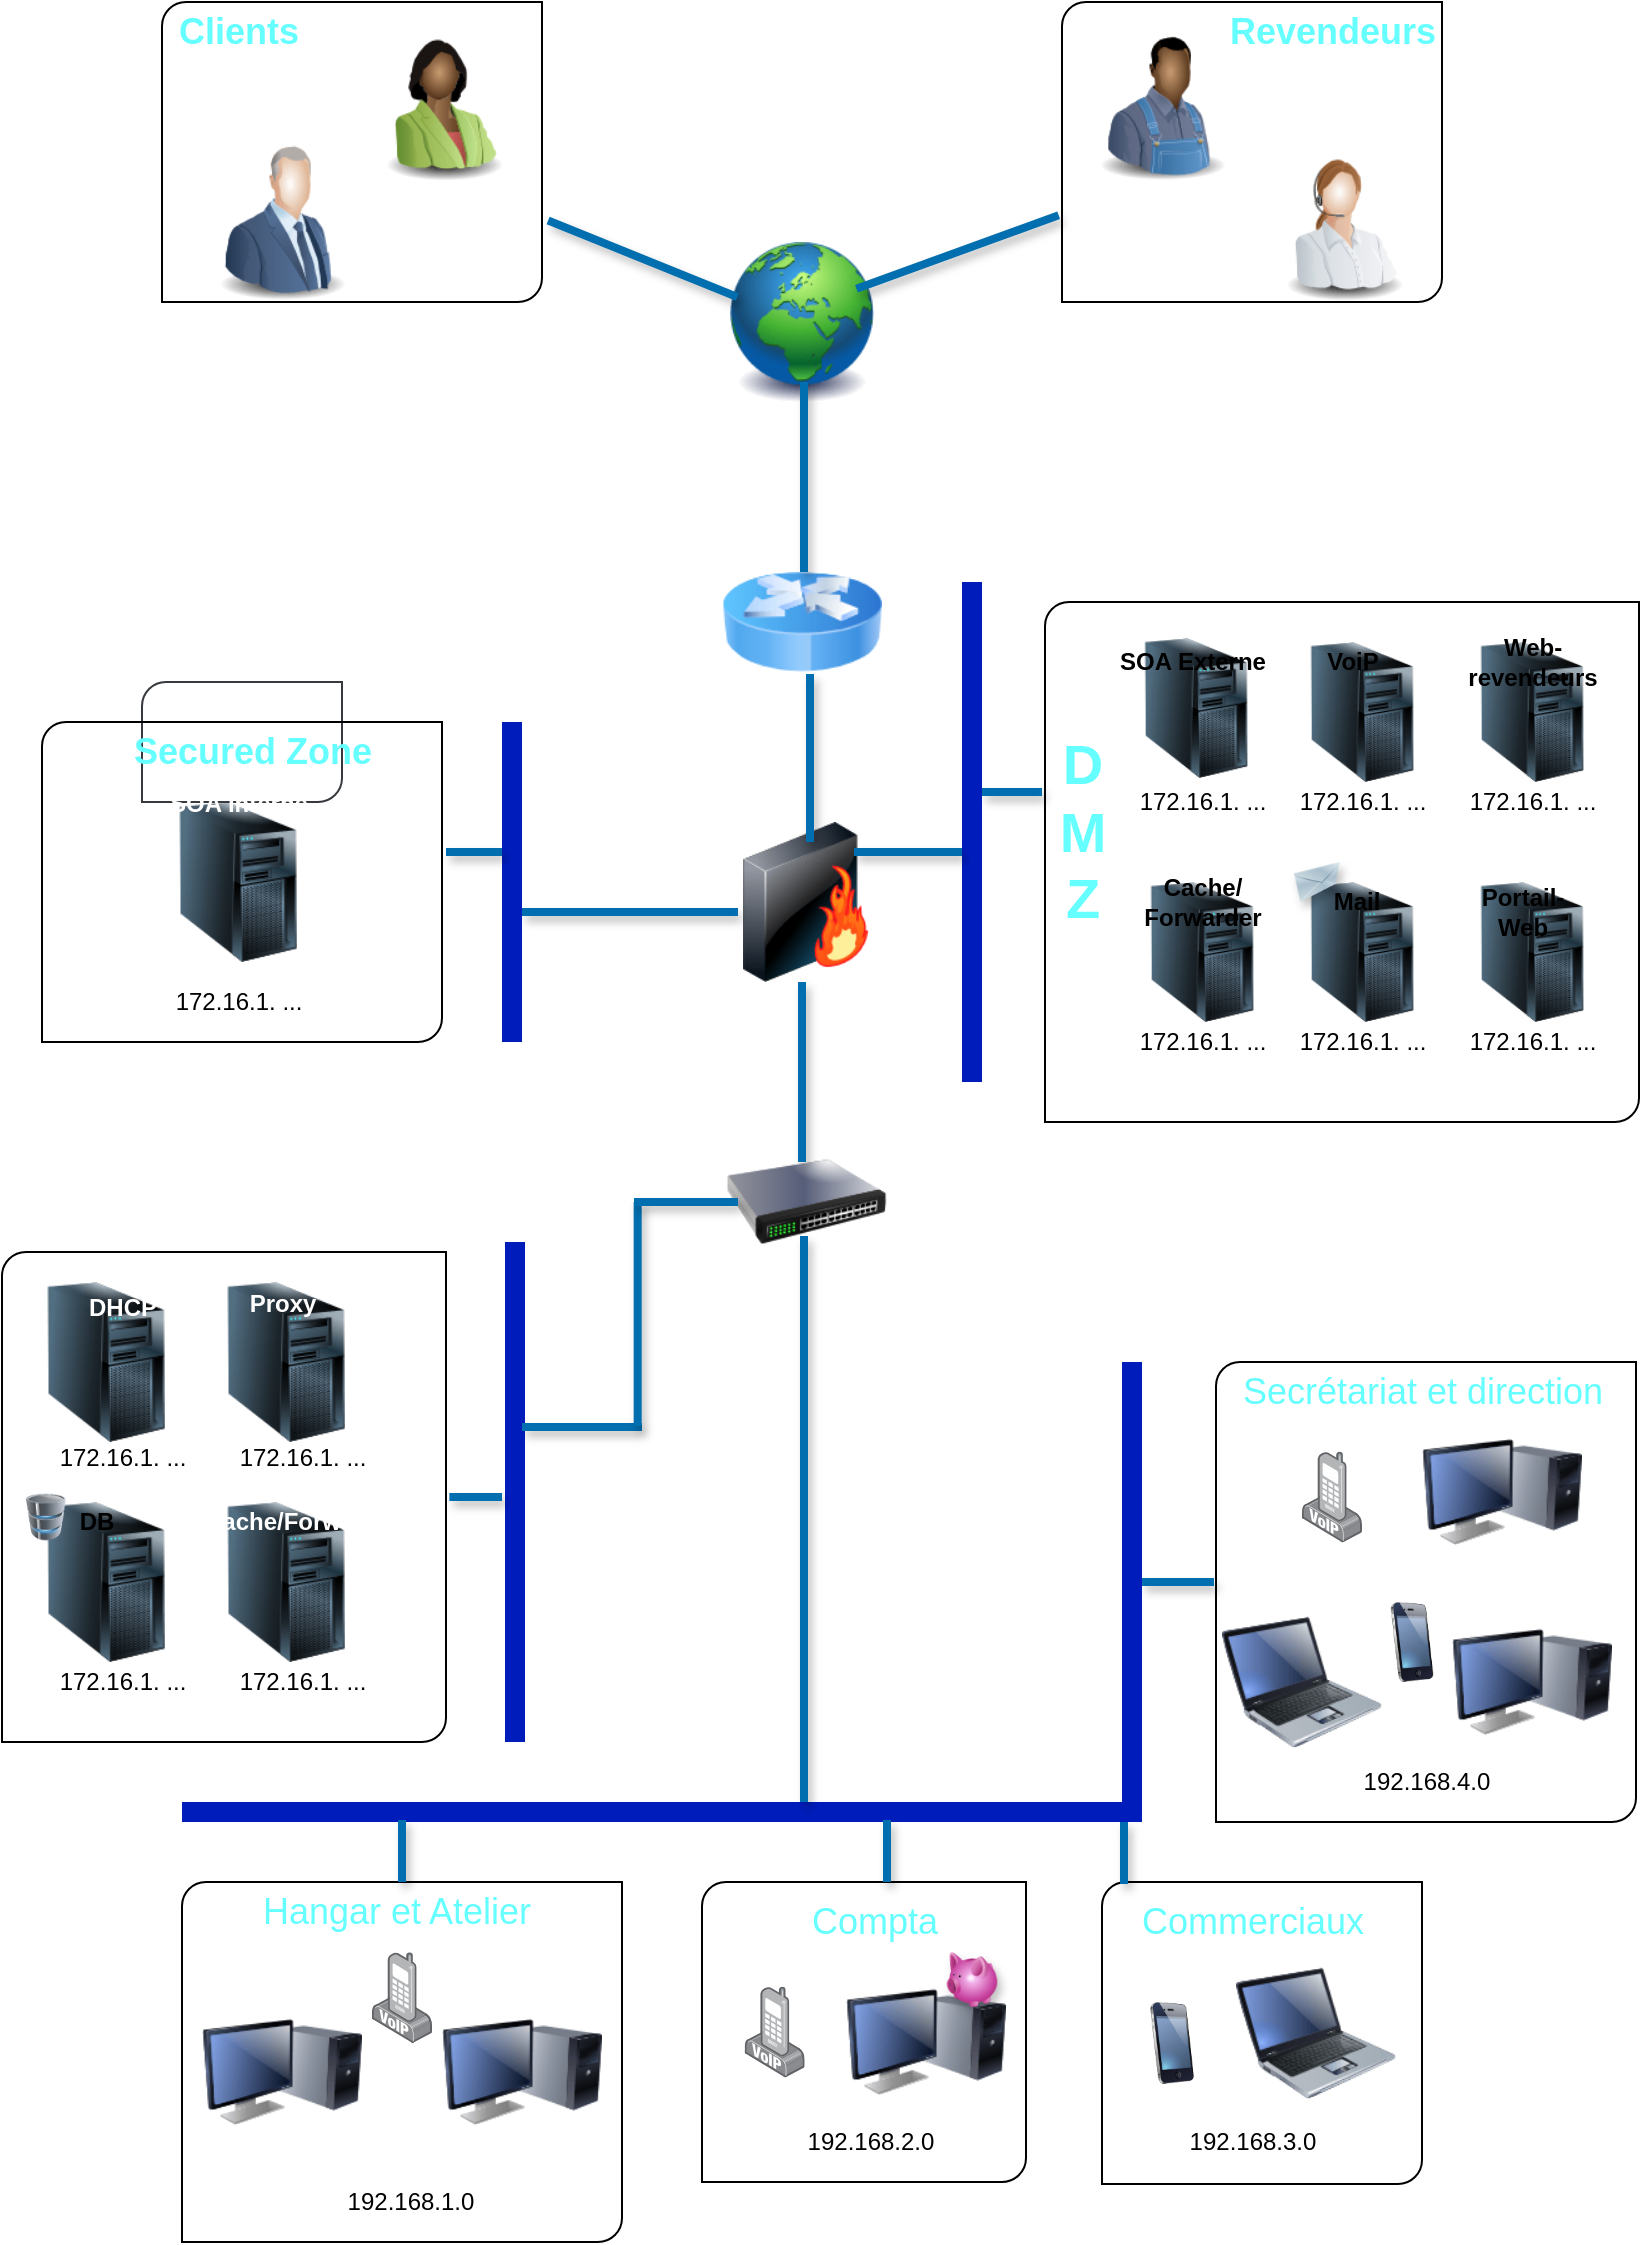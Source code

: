 <mxfile>
    <diagram id="BTGCz34x97Jdm9kKE40l" name="Page-1">
        <mxGraphModel dx="1138" dy="762" grid="1" gridSize="10" guides="1" tooltips="1" connect="1" arrows="1" fold="1" page="1" pageScale="1" pageWidth="827" pageHeight="1169" background="none" math="0" shadow="0">
            <root>
                <mxCell id="0"/>
                <mxCell id="1" parent="0"/>
                <mxCell id="4" value="" style="image;html=1;image=img/lib/clip_art/computers/Server_Tower_128x128.png;rounded=0;" parent="1" vertex="1">
                    <mxGeometry x="78" y="410" width="80" height="80" as="geometry"/>
                </mxCell>
                <mxCell id="5" value="" style="image;html=1;image=img/lib/clip_art/computers/Server_Tower_128x128.png;rounded=0;" parent="1" vertex="1">
                    <mxGeometry x="12" y="760" width="80" height="80" as="geometry"/>
                </mxCell>
                <mxCell id="13" value="" style="image;html=1;image=img/lib/clip_art/general/Earth_globe_128x128.png;rounded=0;" parent="1" vertex="1">
                    <mxGeometry x="360" y="130" width="80" height="80" as="geometry"/>
                </mxCell>
                <mxCell id="14" value="" style="image;html=1;image=img/lib/clip_art/networking/Router_Icon_128x128.png;rounded=0;" parent="1" vertex="1">
                    <mxGeometry x="360" y="280" width="80" height="80" as="geometry"/>
                </mxCell>
                <mxCell id="19" value="" style="image;html=1;image=img/lib/clip_art/networking/Firewall-page1_128x128.png;rounded=0;" parent="1" vertex="1">
                    <mxGeometry x="360" y="420" width="84" height="80" as="geometry"/>
                </mxCell>
                <mxCell id="20" value="" style="image;html=1;image=img/lib/clip_art/networking/Switch_128x128.png;rounded=0;" parent="1" vertex="1">
                    <mxGeometry x="362.13" y="570" width="80" height="80" as="geometry"/>
                </mxCell>
                <mxCell id="43" value="" style="image;html=1;image=img/lib/clip_art/computers/Server_Tower_128x128.png;rounded=0;" parent="1" vertex="1">
                    <mxGeometry x="12" y="650" width="80" height="80" as="geometry"/>
                </mxCell>
                <mxCell id="46" value="" style="verticalLabelPosition=bottom;verticalAlign=top;html=1;shape=mxgraph.basic.diag_round_rect;dx=6;textOpacity=0;rounded=0;" parent="1" vertex="1">
                    <mxGeometry x="80" y="10" width="190" height="150" as="geometry"/>
                </mxCell>
                <mxCell id="48" value="" style="image;html=1;image=img/lib/clip_art/people/Suit_Woman_Green_Black_128x128.png;rounded=0;" parent="1" vertex="1">
                    <mxGeometry x="180" y="20" width="80" height="80" as="geometry"/>
                </mxCell>
                <mxCell id="49" value="" style="image;html=1;image=img/lib/clip_art/people/Suit_Man_Blue_128x128.png;rounded=0;" parent="1" vertex="1">
                    <mxGeometry x="100" y="80" width="80" height="80" as="geometry"/>
                </mxCell>
                <mxCell id="51" value="" style="verticalLabelPosition=bottom;verticalAlign=top;html=1;shape=mxgraph.basic.diag_round_rect;dx=6;textOpacity=0;rounded=0;" parent="1" vertex="1">
                    <mxGeometry x="530" y="10" width="190" height="150" as="geometry"/>
                </mxCell>
                <mxCell id="52" value="" style="image;html=1;image=img/lib/clip_art/people/Farmer_Man_Black_128x128.png;rounded=0;" parent="1" vertex="1">
                    <mxGeometry x="540" y="20" width="80" height="80" as="geometry"/>
                </mxCell>
                <mxCell id="53" value="" style="image;html=1;image=img/lib/clip_art/people/Telesales_Woman_128x128.png;rounded=0;" parent="1" vertex="1">
                    <mxGeometry x="630" y="80" width="80" height="80" as="geometry"/>
                </mxCell>
                <mxCell id="54" value="" style="verticalLabelPosition=bottom;verticalAlign=top;html=1;shape=mxgraph.basic.diag_round_rect;dx=6;fillColor=none;strokeColor=#36393d;rounded=0;" parent="1" vertex="1">
                    <mxGeometry x="70" y="350" width="100" height="60" as="geometry"/>
                </mxCell>
                <mxCell id="55" value="" style="verticalLabelPosition=bottom;verticalAlign=top;html=1;shape=mxgraph.basic.diag_round_rect;dx=6;fillColor=none;rounded=0;" parent="1" vertex="1">
                    <mxGeometry x="20" y="370" width="200" height="160" as="geometry"/>
                </mxCell>
                <mxCell id="56" value="Secured Zone" style="text;html=1;align=center;verticalAlign=middle;resizable=0;points=[];autosize=1;strokeColor=none;fillColor=none;fontStyle=1;fontSize=18;fontColor=#66FFFF;rounded=0;" parent="1" vertex="1">
                    <mxGeometry x="60" y="370" width="130" height="30" as="geometry"/>
                </mxCell>
                <mxCell id="57" value="" style="verticalLabelPosition=bottom;verticalAlign=top;html=1;shape=mxgraph.basic.diag_round_rect;dx=6;fillColor=none;rounded=0;" parent="1" vertex="1">
                    <mxGeometry x="521.5" y="310" width="297" height="260" as="geometry"/>
                </mxCell>
                <mxCell id="58" value="D&lt;br style=&quot;font-size: 28px;&quot;&gt;M&lt;br style=&quot;font-size: 28px;&quot;&gt;Z" style="text;html=1;align=center;verticalAlign=middle;resizable=0;points=[];autosize=1;strokeColor=none;fillColor=none;shadow=0;fontSize=28;fontStyle=1;fontColor=#66FFFF;rounded=0;" parent="1" vertex="1">
                    <mxGeometry x="520" y="370" width="40" height="110" as="geometry"/>
                </mxCell>
                <mxCell id="60" value="" style="verticalLabelPosition=bottom;verticalAlign=top;html=1;shape=mxgraph.basic.diag_round_rect;dx=6;shadow=0;fontSize=28;fillColor=none;rounded=0;" parent="1" vertex="1">
                    <mxGeometry y="635" width="222" height="245" as="geometry"/>
                </mxCell>
                <mxCell id="61" value="Clients" style="text;html=1;align=center;verticalAlign=middle;resizable=0;points=[];autosize=1;strokeColor=none;fillColor=none;fontSize=18;fontColor=#66FFFF;fontStyle=1;rounded=0;" parent="1" vertex="1">
                    <mxGeometry x="78" y="10" width="80" height="30" as="geometry"/>
                </mxCell>
                <mxCell id="62" value="Revendeurs" style="text;html=1;align=center;verticalAlign=middle;resizable=0;points=[];autosize=1;strokeColor=none;fillColor=none;fontSize=18;fontColor=#66FFFF;fontStyle=1;rounded=0;" parent="1" vertex="1">
                    <mxGeometry x="605" y="10" width="120" height="30" as="geometry"/>
                </mxCell>
                <mxCell id="65" value="" style="image;html=1;image=img/lib/clip_art/computers/Server_Tower_128x128.png;shadow=0;fontSize=18;fontColor=#66FFFF;fillColor=none;rounded=0;" parent="1" vertex="1">
                    <mxGeometry x="102" y="760" width="80" height="80" as="geometry"/>
                </mxCell>
                <mxCell id="66" value="" style="image;html=1;image=img/lib/clip_art/computers/Server_Tower_128x128.png;shadow=0;fontSize=18;fontColor=#66FFFF;fillColor=none;rounded=0;" parent="1" vertex="1">
                    <mxGeometry x="102" y="650" width="80" height="80" as="geometry"/>
                </mxCell>
                <mxCell id="71" value="" style="verticalLabelPosition=bottom;verticalAlign=top;html=1;shape=mxgraph.basic.diag_round_rect;dx=6;shadow=0;fontSize=18;fontColor=#66FFFF;fillColor=none;rounded=0;" parent="1" vertex="1">
                    <mxGeometry x="607" y="690" width="210" height="230" as="geometry"/>
                </mxCell>
                <mxCell id="72" value="" style="image;html=1;image=img/lib/clip_art/computers/Monitor_Tower_128x128.png;rounded=0;" parent="1" vertex="1">
                    <mxGeometry x="710" y="715" width="80" height="80" as="geometry"/>
                </mxCell>
                <mxCell id="73" value="" style="image;html=1;image=img/lib/clip_art/computers/Monitor_Tower_128x128.png;rounded=0;" parent="1" vertex="1">
                    <mxGeometry x="725" y="810" width="80" height="80" as="geometry"/>
                </mxCell>
                <mxCell id="74" value="Secrétariat et direction" style="text;html=1;align=center;verticalAlign=middle;resizable=0;points=[];autosize=1;strokeColor=none;fillColor=none;fontSize=18;fontColor=#66FFFF;rounded=0;" parent="1" vertex="1">
                    <mxGeometry x="610" y="690" width="200" height="30" as="geometry"/>
                </mxCell>
                <mxCell id="77" value="Commerciaux" style="text;html=1;align=center;verticalAlign=middle;resizable=0;points=[];autosize=1;strokeColor=none;fillColor=none;fontSize=18;fontColor=#66FFFF;rounded=0;" parent="1" vertex="1">
                    <mxGeometry x="560" y="955" width="130" height="30" as="geometry"/>
                </mxCell>
                <mxCell id="78" value="" style="verticalLabelPosition=bottom;verticalAlign=top;html=1;shape=mxgraph.basic.diag_round_rect;dx=6;shadow=0;fontSize=18;fontColor=#66FFFF;fillColor=none;rounded=0;" parent="1" vertex="1">
                    <mxGeometry x="90" y="950" width="220" height="180" as="geometry"/>
                </mxCell>
                <mxCell id="79" value="" style="image;html=1;image=img/lib/clip_art/computers/Monitor_Tower_128x128.png;rounded=0;" parent="1" vertex="1">
                    <mxGeometry x="220" y="1005" width="80" height="80" as="geometry"/>
                </mxCell>
                <mxCell id="80" value="" style="image;html=1;image=img/lib/clip_art/computers/Monitor_Tower_128x128.png;rounded=0;" parent="1" vertex="1">
                    <mxGeometry x="100" y="1005" width="80" height="80" as="geometry"/>
                </mxCell>
                <mxCell id="81" value="Hangar et Atelier" style="text;html=1;align=center;verticalAlign=middle;resizable=0;points=[];autosize=1;strokeColor=none;fillColor=none;fontSize=18;fontColor=#66FFFF;rounded=0;" parent="1" vertex="1">
                    <mxGeometry x="122" y="950" width="150" height="30" as="geometry"/>
                </mxCell>
                <mxCell id="82" value="" style="verticalLabelPosition=bottom;verticalAlign=top;html=1;shape=mxgraph.basic.diag_round_rect;dx=6;shadow=0;fontSize=18;fontColor=#66FFFF;fillColor=none;rounded=0;" parent="1" vertex="1">
                    <mxGeometry x="350" y="950" width="162" height="150" as="geometry"/>
                </mxCell>
                <mxCell id="83" value="" style="image;html=1;image=img/lib/clip_art/computers/Monitor_Tower_128x128.png;rounded=0;" parent="1" vertex="1">
                    <mxGeometry x="422" y="990" width="80" height="80" as="geometry"/>
                </mxCell>
                <mxCell id="84" value="" style="verticalLabelPosition=bottom;verticalAlign=top;html=1;shape=mxgraph.basic.diag_round_rect;dx=6;shadow=0;fontSize=18;fontColor=#66FFFF;fillColor=none;rounded=0;" parent="1" vertex="1">
                    <mxGeometry x="550" y="950" width="160" height="151" as="geometry"/>
                </mxCell>
                <mxCell id="86" value="" style="image;html=1;image=img/lib/clip_art/telecommunication/iPhone_128x128.png;rounded=0;" parent="1" vertex="1">
                    <mxGeometry x="570" y="1010" width="30" height="41" as="geometry"/>
                </mxCell>
                <mxCell id="87" value="" style="image;html=1;image=img/lib/clip_art/computers/Laptop_128x128.png;shadow=0;fontSize=18;fontColor=#66FFFF;fillColor=none;rounded=0;" parent="1" vertex="1">
                    <mxGeometry x="617" y="985" width="80" height="81" as="geometry"/>
                </mxCell>
                <mxCell id="88" value="Compta" style="text;html=1;align=center;verticalAlign=middle;resizable=0;points=[];autosize=1;strokeColor=none;fillColor=none;fontSize=18;fontColor=#66FFFF;rounded=0;" parent="1" vertex="1">
                    <mxGeometry x="396" y="955" width="80" height="30" as="geometry"/>
                </mxCell>
                <mxCell id="90" value="" style="image;html=1;image=img/lib/clip_art/telecommunication/iPhone_128x128.png;rounded=0;" parent="1" vertex="1">
                    <mxGeometry x="690" y="810" width="30" height="40" as="geometry"/>
                </mxCell>
                <mxCell id="91" value="" style="image;html=1;image=img/lib/clip_art/computers/Laptop_128x128.png;shadow=0;fontSize=18;fontColor=#66FFFF;fillColor=none;rounded=0;" parent="1" vertex="1">
                    <mxGeometry x="610" y="810" width="80" height="80" as="geometry"/>
                </mxCell>
                <mxCell id="116" value="" style="line;strokeWidth=10;direction=south;html=1;shadow=0;fontSize=18;fontColor=#ffffff;fillColor=#0050ef;strokeColor=#001DBC;" parent="1" vertex="1">
                    <mxGeometry x="252" y="630" width="9" height="250" as="geometry"/>
                </mxCell>
                <mxCell id="119" value="" style="line;strokeWidth=10;direction=south;html=1;shadow=0;fontSize=18;fontColor=#ffffff;fillColor=#0050ef;strokeColor=#001DBC;" parent="1" vertex="1">
                    <mxGeometry x="480" y="300" width="10" height="250" as="geometry"/>
                </mxCell>
                <mxCell id="120" value="" style="line;strokeWidth=10;direction=south;html=1;shadow=0;fontSize=18;fontColor=#ffffff;fillColor=#0050ef;strokeColor=#001DBC;" parent="1" vertex="1">
                    <mxGeometry x="560" y="690" width="10" height="220" as="geometry"/>
                </mxCell>
                <mxCell id="121" value="" style="line;strokeWidth=10;direction=west;html=1;shadow=0;fontSize=18;fontColor=#ffffff;fillColor=#0050ef;strokeColor=#001DBC;" parent="1" vertex="1">
                    <mxGeometry x="90" y="910" width="480" height="10" as="geometry"/>
                </mxCell>
                <mxCell id="122" value="" style="line;strokeWidth=10;direction=south;html=1;shadow=0;fontSize=18;fontColor=#ffffff;fillColor=#0050ef;strokeColor=#001DBC;" parent="1" vertex="1">
                    <mxGeometry x="250" y="370" width="10" height="160" as="geometry"/>
                </mxCell>
                <mxCell id="140" value="" style="line;strokeWidth=4;direction=south;html=1;perimeter=backbonePerimeter;points=[];outlineConnect=0;shadow=1;fontSize=18;fontColor=#ffffff;fillColor=#1ba1e2;sketch=0;strokeColor=#006EAF;" parent="1" vertex="1">
                    <mxGeometry x="396" y="200" width="10" height="95" as="geometry"/>
                </mxCell>
                <mxCell id="141" value="" style="line;strokeWidth=4;html=1;perimeter=backbonePerimeter;points=[];outlineConnect=0;shadow=1;sketch=0;fontSize=18;fontColor=#ffffff;fillColor=#1ba1e2;rotation=22;strokeColor=#006EAF;" parent="1" vertex="1">
                    <mxGeometry x="269.34" y="133.37" width="102" height="10" as="geometry"/>
                </mxCell>
                <mxCell id="144" value="" style="line;strokeWidth=4;html=1;perimeter=backbonePerimeter;points=[];outlineConnect=0;shadow=1;sketch=0;fontSize=18;fontColor=#ffffff;fillColor=#1ba1e2;strokeColor=#006EAF;" parent="1" vertex="1">
                    <mxGeometry x="260" y="460" width="108" height="10" as="geometry"/>
                </mxCell>
                <mxCell id="146" value="" style="line;strokeWidth=4;html=1;perimeter=backbonePerimeter;points=[];outlineConnect=0;shadow=1;sketch=0;fontSize=18;fontColor=#ffffff;fillColor=#1ba1e2;rotation=340;strokeColor=#006EAF;" parent="1" vertex="1">
                    <mxGeometry x="424" y="130" width="107.57" height="10" as="geometry"/>
                </mxCell>
                <mxCell id="147" value="" style="line;strokeWidth=4;html=1;perimeter=backbonePerimeter;points=[];outlineConnect=0;shadow=1;sketch=0;fontSize=18;fontColor=#ffffff;fillColor=#1ba1e2;strokeColor=#006EAF;" parent="1" vertex="1">
                    <mxGeometry x="490" y="400" width="30" height="10" as="geometry"/>
                </mxCell>
                <mxCell id="148" value="" style="line;strokeWidth=4;html=1;perimeter=backbonePerimeter;points=[];outlineConnect=0;shadow=1;sketch=0;fontSize=18;fontColor=#ffffff;fillColor=#1ba1e2;strokeColor=#006EAF;" parent="1" vertex="1">
                    <mxGeometry x="426" y="430" width="54" height="10" as="geometry"/>
                </mxCell>
                <mxCell id="149" value="" style="line;strokeWidth=4;html=1;perimeter=backbonePerimeter;points=[];outlineConnect=0;shadow=1;sketch=0;fontSize=18;fontColor=#ffffff;fillColor=#1ba1e2;strokeColor=#006EAF;direction=south;" parent="1" vertex="1">
                    <mxGeometry x="399" y="346" width="10" height="84" as="geometry"/>
                </mxCell>
                <mxCell id="150" value="" style="line;strokeWidth=4;html=1;perimeter=backbonePerimeter;points=[];outlineConnect=0;shadow=1;sketch=0;fontSize=18;fontColor=#ffffff;fillColor=#1ba1e2;strokeColor=#006EAF;direction=south;" parent="1" vertex="1">
                    <mxGeometry x="395" y="500" width="10" height="90" as="geometry"/>
                </mxCell>
                <mxCell id="152" value="" style="line;strokeWidth=4;html=1;perimeter=backbonePerimeter;points=[];outlineConnect=0;shadow=1;sketch=0;fontSize=18;fontColor=#ffffff;fillColor=#1ba1e2;strokeColor=#006EAF;" parent="1" vertex="1">
                    <mxGeometry x="260" y="717.5" width="60" height="10" as="geometry"/>
                </mxCell>
                <mxCell id="153" value="" style="line;strokeWidth=4;html=1;perimeter=backbonePerimeter;points=[];outlineConnect=0;shadow=1;sketch=0;fontSize=18;fontColor=#ffffff;fillColor=#1ba1e2;strokeColor=#006EAF;direction=south;" parent="1" vertex="1">
                    <mxGeometry x="305.84" y="610" width="24" height="112" as="geometry"/>
                </mxCell>
                <mxCell id="157" value="" style="line;strokeWidth=4;html=1;perimeter=backbonePerimeter;points=[];outlineConnect=0;shadow=1;sketch=0;fontSize=18;fontColor=#ffffff;fillColor=#1ba1e2;strokeColor=#006EAF;" parent="1" vertex="1">
                    <mxGeometry x="223.67" y="752.5" width="26.33" height="10" as="geometry"/>
                </mxCell>
                <mxCell id="159" value="" style="line;strokeWidth=4;html=1;perimeter=backbonePerimeter;points=[];outlineConnect=0;shadow=1;sketch=0;fontSize=18;fontColor=#ffffff;fillColor=#1ba1e2;strokeColor=#006EAF;" parent="1" vertex="1">
                    <mxGeometry x="222" y="430" width="28" height="10" as="geometry"/>
                </mxCell>
                <mxCell id="160" value="" style="line;strokeWidth=4;html=1;perimeter=backbonePerimeter;points=[];outlineConnect=0;shadow=1;sketch=0;fontSize=18;fontColor=#ffffff;fillColor=#1ba1e2;strokeColor=#006EAF;" parent="1" vertex="1">
                    <mxGeometry x="316" y="605" width="52" height="10" as="geometry"/>
                </mxCell>
                <mxCell id="163" value="" style="line;strokeWidth=4;direction=south;html=1;perimeter=backbonePerimeter;points=[];outlineConnect=0;shadow=1;fontSize=18;fontColor=#ffffff;fillColor=#1ba1e2;sketch=0;strokeColor=#006EAF;" parent="1" vertex="1">
                    <mxGeometry x="396" y="627" width="10" height="283" as="geometry"/>
                </mxCell>
                <mxCell id="165" value="" style="line;strokeWidth=4;html=1;perimeter=backbonePerimeter;points=[];outlineConnect=0;shadow=1;sketch=0;fontSize=18;fontColor=#ffffff;fillColor=#1ba1e2;strokeColor=#006EAF;" parent="1" vertex="1">
                    <mxGeometry x="570" y="795" width="36" height="10" as="geometry"/>
                </mxCell>
                <mxCell id="166" value="" style="line;strokeWidth=4;html=1;perimeter=backbonePerimeter;points=[];outlineConnect=0;shadow=1;sketch=0;fontSize=18;fontColor=#ffffff;fillColor=#1ba1e2;strokeColor=#006EAF;direction=south;" parent="1" vertex="1">
                    <mxGeometry x="440" y="919" width="5" height="31" as="geometry"/>
                </mxCell>
                <mxCell id="167" value="" style="line;strokeWidth=4;html=1;perimeter=backbonePerimeter;points=[];outlineConnect=0;shadow=1;sketch=0;fontSize=18;fontColor=#ffffff;fillColor=#1ba1e2;strokeColor=#006EAF;direction=south;" parent="1" vertex="1">
                    <mxGeometry x="557" y="920" width="8" height="31" as="geometry"/>
                </mxCell>
                <mxCell id="168" value="" style="line;strokeWidth=4;html=1;perimeter=backbonePerimeter;points=[];outlineConnect=0;shadow=1;sketch=0;fontSize=18;fontColor=#ffffff;fillColor=#1ba1e2;strokeColor=#006EAF;direction=south;" parent="1" vertex="1">
                    <mxGeometry x="197.5" y="919" width="5" height="31" as="geometry"/>
                </mxCell>
                <mxCell id="174" value="&lt;font color=&quot;#ffffff&quot; style=&quot;font-size: 12px&quot;&gt;&lt;b&gt;SOA Interne&lt;/b&gt;&lt;/font&gt;" style="text;html=1;align=center;verticalAlign=middle;resizable=0;points=[];autosize=1;strokeColor=none;fillColor=none;fontSize=14;fontColor=#CCFFFF;" parent="1" vertex="1">
                    <mxGeometry x="78" y="400" width="80" height="20" as="geometry"/>
                </mxCell>
                <mxCell id="175" value="&lt;font color=&quot;#ffffff&quot; style=&quot;font-size: 12px&quot;&gt;&lt;b&gt;DHCP&lt;/b&gt;&lt;/font&gt;" style="text;html=1;align=center;verticalAlign=middle;resizable=0;points=[];autosize=1;strokeColor=none;fillColor=none;fontSize=14;fontColor=#CCFFFF;" parent="1" vertex="1">
                    <mxGeometry x="35" y="652" width="50" height="20" as="geometry"/>
                </mxCell>
                <mxCell id="176" value="&lt;font color=&quot;#ffffff&quot; size=&quot;1&quot;&gt;&lt;b style=&quot;font-size: 12px&quot;&gt;Proxy&lt;/b&gt;&lt;/font&gt;" style="text;html=1;align=center;verticalAlign=middle;resizable=0;points=[];autosize=1;strokeColor=none;fillColor=none;fontSize=14;fontColor=#CCFFFF;" parent="1" vertex="1">
                    <mxGeometry x="115" y="650" width="50" height="20" as="geometry"/>
                </mxCell>
                <mxCell id="177" value="&lt;font color=&quot;#ffffff&quot; style=&quot;font-size: 12px&quot;&gt;Cache/Forwarder&lt;/font&gt;" style="text;html=1;align=center;verticalAlign=middle;resizable=0;points=[];autosize=1;strokeColor=none;fillColor=none;fontSize=14;fontColor=#CCFFFF;fontStyle=1" parent="1" vertex="1">
                    <mxGeometry x="95" y="758.5" width="110" height="20" as="geometry"/>
                </mxCell>
                <mxCell id="178" value="" style="image;html=1;image=img/lib/clip_art/finance/Piggy_Bank_128x128.png;shadow=1;sketch=0;fontSize=14;fontColor=#CCFFFF;strokeWidth=10;fillColor=none;flipH=1;" parent="1" vertex="1">
                    <mxGeometry x="468" y="985" width="34" height="27.5" as="geometry"/>
                </mxCell>
                <mxCell id="179" value="" style="points=[];aspect=fixed;html=1;align=center;shadow=0;dashed=0;image;image=img/lib/allied_telesis/computer_and_terminals/VOIP_IP_phone.svg;sketch=0;fontSize=14;fontColor=#CCFFFF;strokeWidth=10;fillColor=none;" parent="1" vertex="1">
                    <mxGeometry x="650" y="734.7" width="30" height="45.6" as="geometry"/>
                </mxCell>
                <mxCell id="180" value="" style="points=[];aspect=fixed;html=1;align=center;shadow=0;dashed=0;image;image=img/lib/allied_telesis/computer_and_terminals/VOIP_IP_phone.svg;sketch=0;fontSize=14;fontColor=#CCFFFF;strokeWidth=10;fillColor=none;" parent="1" vertex="1">
                    <mxGeometry x="185" y="985.0" width="30" height="45.6" as="geometry"/>
                </mxCell>
                <mxCell id="181" value="" style="points=[];aspect=fixed;html=1;align=center;shadow=0;dashed=0;image;image=img/lib/allied_telesis/computer_and_terminals/VOIP_IP_phone.svg;sketch=0;fontSize=14;fontColor=#CCFFFF;strokeWidth=10;fillColor=none;" parent="1" vertex="1">
                    <mxGeometry x="371.34" y="1002.2" width="30" height="45.6" as="geometry"/>
                </mxCell>
                <mxCell id="182" value="192.168.1.0" style="text;html=1;align=center;verticalAlign=middle;resizable=0;points=[];autosize=1;strokeColor=none;fillColor=none;" parent="1" vertex="1">
                    <mxGeometry x="163.67" y="1100" width="80" height="20" as="geometry"/>
                </mxCell>
                <mxCell id="183" value="192.168.2.0" style="text;html=1;align=center;verticalAlign=middle;resizable=0;points=[];autosize=1;strokeColor=none;fillColor=none;" parent="1" vertex="1">
                    <mxGeometry x="394" y="1070" width="80" height="20" as="geometry"/>
                </mxCell>
                <mxCell id="184" value="192.168.3.0" style="text;html=1;align=center;verticalAlign=middle;resizable=0;points=[];autosize=1;strokeColor=none;fillColor=none;" parent="1" vertex="1">
                    <mxGeometry x="585" y="1070" width="80" height="20" as="geometry"/>
                </mxCell>
                <mxCell id="186" value="192.168.4.0" style="text;html=1;align=center;verticalAlign=middle;resizable=0;points=[];autosize=1;strokeColor=none;fillColor=none;" parent="1" vertex="1">
                    <mxGeometry x="672" y="890" width="80" height="20" as="geometry"/>
                </mxCell>
                <mxCell id="189" value="172.16.1. ..." style="text;html=1;align=center;verticalAlign=middle;resizable=0;points=[];autosize=1;strokeColor=none;fillColor=none;" parent="1" vertex="1">
                    <mxGeometry x="725" y="520" width="80" height="20" as="geometry"/>
                </mxCell>
                <mxCell id="191" value="172.16.1. ..." style="text;html=1;align=center;verticalAlign=middle;resizable=0;points=[];autosize=1;strokeColor=none;fillColor=none;" parent="1" vertex="1">
                    <mxGeometry x="78" y="500" width="80" height="20" as="geometry"/>
                </mxCell>
                <mxCell id="192" value="172.16.1. ..." style="text;html=1;align=center;verticalAlign=middle;resizable=0;points=[];autosize=1;strokeColor=none;fillColor=none;" parent="1" vertex="1">
                    <mxGeometry x="560" y="520" width="80" height="20" as="geometry"/>
                </mxCell>
                <mxCell id="193" value="172.16.1. ..." style="text;html=1;align=center;verticalAlign=middle;resizable=0;points=[];autosize=1;strokeColor=none;fillColor=none;" parent="1" vertex="1">
                    <mxGeometry x="560" y="400" width="80" height="20" as="geometry"/>
                </mxCell>
                <mxCell id="194" value="172.16.1. ..." style="text;html=1;align=center;verticalAlign=middle;resizable=0;points=[];autosize=1;strokeColor=none;fillColor=none;" parent="1" vertex="1">
                    <mxGeometry x="640" y="400" width="80" height="20" as="geometry"/>
                </mxCell>
                <mxCell id="195" value="172.16.1. ..." style="text;html=1;align=center;verticalAlign=middle;resizable=0;points=[];autosize=1;strokeColor=none;fillColor=none;" parent="1" vertex="1">
                    <mxGeometry x="20" y="840" width="80" height="20" as="geometry"/>
                </mxCell>
                <mxCell id="196" value="172.16.1. ..." style="text;html=1;align=center;verticalAlign=middle;resizable=0;points=[];autosize=1;strokeColor=none;fillColor=none;" parent="1" vertex="1">
                    <mxGeometry x="110" y="727.5" width="80" height="20" as="geometry"/>
                </mxCell>
                <mxCell id="197" value="172.16.1. ..." style="text;html=1;align=center;verticalAlign=middle;resizable=0;points=[];autosize=1;strokeColor=none;fillColor=none;" parent="1" vertex="1">
                    <mxGeometry x="110" y="840" width="80" height="20" as="geometry"/>
                </mxCell>
                <mxCell id="198" value="172.16.1. ..." style="text;html=1;align=center;verticalAlign=middle;resizable=0;points=[];autosize=1;strokeColor=none;fillColor=none;" parent="1" vertex="1">
                    <mxGeometry x="20" y="727.5" width="80" height="20" as="geometry"/>
                </mxCell>
                <mxCell id="200" value="" style="image;html=1;image=img/lib/clip_art/computers/Server_Tower_128x128.png;shadow=0;fontSize=18;fontColor=#66FFFF;fillColor=none;rounded=0;" vertex="1" parent="1">
                    <mxGeometry x="640" y="450" width="80" height="70" as="geometry"/>
                </mxCell>
                <mxCell id="201" value="" style="image;html=1;image=img/lib/clip_art/computers/Server_Tower_128x128.png;shadow=0;fontSize=18;fontColor=#66FFFF;fillColor=none;rounded=0;" vertex="1" parent="1">
                    <mxGeometry x="560" y="450" width="80" height="70" as="geometry"/>
                </mxCell>
                <mxCell id="202" value="" style="image;html=1;image=img/lib/clip_art/computers/Server_Tower_128x128.png;shadow=0;fontSize=18;fontColor=#66FFFF;fillColor=none;rounded=0;" vertex="1" parent="1">
                    <mxGeometry x="557" y="328" width="80" height="70" as="geometry"/>
                </mxCell>
                <mxCell id="203" value="" style="image;html=1;image=img/lib/clip_art/computers/Server_Tower_128x128.png;shadow=0;fontSize=18;fontColor=#66FFFF;fillColor=none;rounded=0;" vertex="1" parent="1">
                    <mxGeometry x="640" y="330" width="80" height="70" as="geometry"/>
                </mxCell>
                <mxCell id="204" value="" style="image;html=1;image=img/lib/clip_art/computers/Server_Tower_128x128.png;shadow=0;fontSize=18;fontColor=#66FFFF;fillColor=none;rounded=0;" vertex="1" parent="1">
                    <mxGeometry x="725" y="450" width="80" height="70" as="geometry"/>
                </mxCell>
                <mxCell id="205" value="&lt;b&gt;Portail-&lt;br&gt;Web&lt;/b&gt;" style="text;html=1;align=center;verticalAlign=middle;resizable=0;points=[];autosize=1;strokeColor=none;fillColor=none;fontSize=12;" vertex="1" parent="1">
                    <mxGeometry x="730" y="450" width="60" height="30" as="geometry"/>
                </mxCell>
                <mxCell id="206" value="&lt;b&gt;SOA Externe&lt;/b&gt;" style="text;html=1;align=center;verticalAlign=middle;resizable=0;points=[];autosize=1;strokeColor=none;fillColor=none;fontSize=12;" vertex="1" parent="1">
                    <mxGeometry x="550" y="330" width="90" height="20" as="geometry"/>
                </mxCell>
                <mxCell id="207" value="&lt;b&gt;VoiP&lt;/b&gt;" style="text;html=1;align=center;verticalAlign=middle;resizable=0;points=[];autosize=1;strokeColor=none;fillColor=none;fontSize=12;" vertex="1" parent="1">
                    <mxGeometry x="655" y="330" width="40" height="20" as="geometry"/>
                </mxCell>
                <mxCell id="208" value="&lt;b&gt;Cache/&lt;br&gt;Forwarder&lt;/b&gt;" style="text;html=1;align=center;verticalAlign=middle;resizable=0;points=[];autosize=1;strokeColor=none;fillColor=none;fontSize=12;" vertex="1" parent="1">
                    <mxGeometry x="565" y="445" width="70" height="30" as="geometry"/>
                </mxCell>
                <mxCell id="209" value="" style="image;html=1;image=img/lib/clip_art/networking/Email_128x128.png;shadow=1;sketch=0;fontSize=18;fontColor=#66FFFF;strokeWidth=10;fillColor=none;" vertex="1" parent="1">
                    <mxGeometry x="640" y="440" width="35" height="20" as="geometry"/>
                </mxCell>
                <mxCell id="210" value="&lt;b&gt;Mail&lt;/b&gt;" style="text;html=1;align=center;verticalAlign=middle;resizable=0;points=[];autosize=1;strokeColor=none;fillColor=none;fontSize=12;" vertex="1" parent="1">
                    <mxGeometry x="657.25" y="450" width="40" height="20" as="geometry"/>
                </mxCell>
                <mxCell id="211" value="172.16.1. ..." style="text;html=1;align=center;verticalAlign=middle;resizable=0;points=[];autosize=1;strokeColor=none;fillColor=none;" vertex="1" parent="1">
                    <mxGeometry x="640" y="520" width="80" height="20" as="geometry"/>
                </mxCell>
                <mxCell id="212" value="" style="image;html=1;image=img/lib/clip_art/computers/Server_Tower_128x128.png;shadow=0;fontSize=18;fontColor=#66FFFF;fillColor=none;rounded=0;" vertex="1" parent="1">
                    <mxGeometry x="725" y="330" width="80" height="70" as="geometry"/>
                </mxCell>
                <mxCell id="213" value="172.16.1. ..." style="text;html=1;align=center;verticalAlign=middle;resizable=0;points=[];autosize=1;strokeColor=none;fillColor=none;" vertex="1" parent="1">
                    <mxGeometry x="725" y="400" width="80" height="20" as="geometry"/>
                </mxCell>
                <mxCell id="214" value="&lt;b&gt;Web-&lt;br&gt;revendeurs&lt;/b&gt;" style="text;html=1;align=center;verticalAlign=middle;resizable=0;points=[];autosize=1;strokeColor=none;fillColor=none;fontSize=12;" vertex="1" parent="1">
                    <mxGeometry x="725" y="325" width="80" height="30" as="geometry"/>
                </mxCell>
                <mxCell id="215" value="" style="image;html=1;image=img/lib/clip_art/computers/Database_128x128.png;fontSize=12;" vertex="1" parent="1">
                    <mxGeometry x="12" y="747.5" width="20" height="40" as="geometry"/>
                </mxCell>
                <mxCell id="216" value="&lt;b&gt;DB&lt;/b&gt;" style="text;html=1;align=center;verticalAlign=middle;resizable=0;points=[];autosize=1;strokeColor=none;fillColor=none;fontSize=12;" vertex="1" parent="1">
                    <mxGeometry x="32" y="760.3" width="30" height="20" as="geometry"/>
                </mxCell>
            </root>
        </mxGraphModel>
    </diagram>
</mxfile>